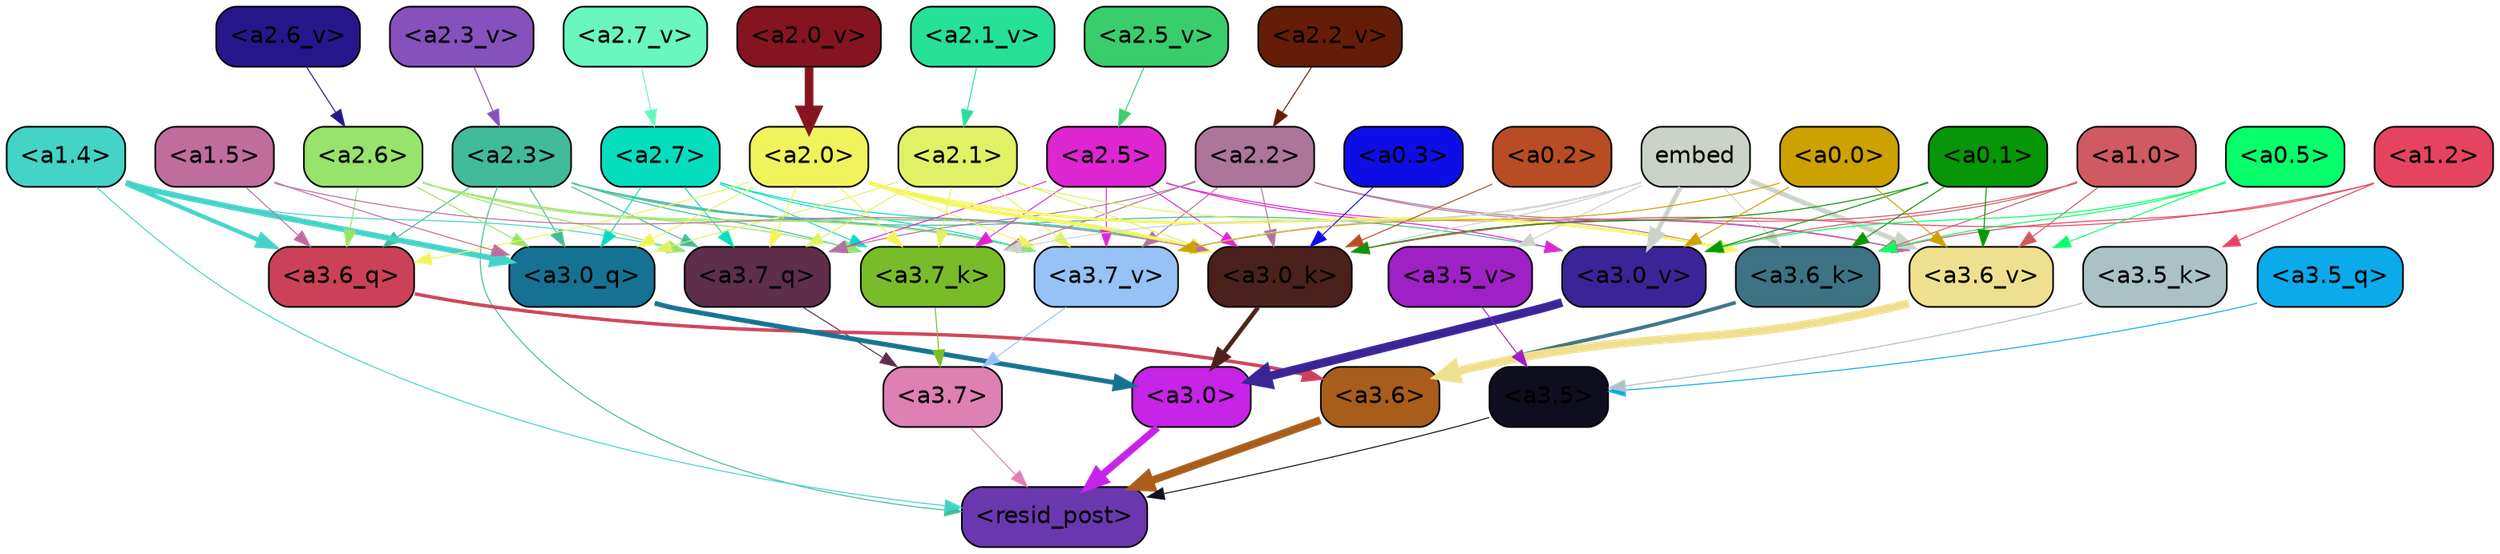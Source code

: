 strict digraph "" {
	graph [bgcolor=transparent,
		layout=dot,
		overlap=false,
		splines=true
	];
	"<a3.7>"	[color=black,
		fillcolor="#de80b4",
		fontname=Helvetica,
		shape=box,
		style="filled, rounded"];
	"<resid_post>"	[color=black,
		fillcolor="#6b37af",
		fontname=Helvetica,
		shape=box,
		style="filled, rounded"];
	"<a3.7>" -> "<resid_post>"	[color="#de80b4",
		penwidth=0.6];
	"<a3.6>"	[color=black,
		fillcolor="#a85d1b",
		fontname=Helvetica,
		shape=box,
		style="filled, rounded"];
	"<a3.6>" -> "<resid_post>"	[color="#a85d1b",
		penwidth=4.648244500160217];
	"<a3.5>"	[color=black,
		fillcolor="#0e0e1e",
		fontname=Helvetica,
		shape=box,
		style="filled, rounded"];
	"<a3.5>" -> "<resid_post>"	[color="#0e0e1e",
		penwidth=0.6];
	"<a3.0>"	[color=black,
		fillcolor="#c624e6",
		fontname=Helvetica,
		shape=box,
		style="filled, rounded"];
	"<a3.0>" -> "<resid_post>"	[color="#c624e6",
		penwidth=4.3288813829422];
	"<a2.3>"	[color=black,
		fillcolor="#42bb9a",
		fontname=Helvetica,
		shape=box,
		style="filled, rounded"];
	"<a2.3>" -> "<resid_post>"	[color="#42bb9a",
		penwidth=0.6];
	"<a3.7_q>"	[color=black,
		fillcolor="#5e2e4b",
		fontname=Helvetica,
		shape=box,
		style="filled, rounded"];
	"<a2.3>" -> "<a3.7_q>"	[color="#42bb9a",
		penwidth=0.6];
	"<a3.6_q>"	[color=black,
		fillcolor="#cb4258",
		fontname=Helvetica,
		shape=box,
		style="filled, rounded"];
	"<a2.3>" -> "<a3.6_q>"	[color="#42bb9a",
		penwidth=0.6];
	"<a3.0_q>"	[color=black,
		fillcolor="#157293",
		fontname=Helvetica,
		shape=box,
		style="filled, rounded"];
	"<a2.3>" -> "<a3.0_q>"	[color="#42bb9a",
		penwidth=0.6];
	"<a3.7_k>"	[color=black,
		fillcolor="#78bc28",
		fontname=Helvetica,
		shape=box,
		style="filled, rounded"];
	"<a2.3>" -> "<a3.7_k>"	[color="#42bb9a",
		penwidth=0.6];
	"<a3.0_k>"	[color=black,
		fillcolor="#4b211b",
		fontname=Helvetica,
		shape=box,
		style="filled, rounded"];
	"<a2.3>" -> "<a3.0_k>"	[color="#42bb9a",
		penwidth=0.6];
	"<a3.7_v>"	[color=black,
		fillcolor="#96c2f5",
		fontname=Helvetica,
		shape=box,
		style="filled, rounded"];
	"<a2.3>" -> "<a3.7_v>"	[color="#42bb9a",
		penwidth=0.6];
	"<a3.0_v>"	[color=black,
		fillcolor="#3b2497",
		fontname=Helvetica,
		shape=box,
		style="filled, rounded"];
	"<a2.3>" -> "<a3.0_v>"	[color="#42bb9a",
		penwidth=0.6];
	"<a1.4>"	[color=black,
		fillcolor="#44d3c7",
		fontname=Helvetica,
		shape=box,
		style="filled, rounded"];
	"<a1.4>" -> "<resid_post>"	[color="#44d3c7",
		penwidth=0.6];
	"<a1.4>" -> "<a3.7_q>"	[color="#44d3c7",
		penwidth=0.6];
	"<a1.4>" -> "<a3.6_q>"	[color="#44d3c7",
		penwidth=2.5397292599081993];
	"<a1.4>" -> "<a3.0_q>"	[color="#44d3c7",
		penwidth=3.3985572457313538];
	"<a3.7_q>" -> "<a3.7>"	[color="#5e2e4b",
		penwidth=0.6];
	"<a3.6_q>" -> "<a3.6>"	[color="#cb4258",
		penwidth=2.03758105635643];
	"<a3.5_q>"	[color=black,
		fillcolor="#0baaeb",
		fontname=Helvetica,
		shape=box,
		style="filled, rounded"];
	"<a3.5_q>" -> "<a3.5>"	[color="#0baaeb",
		penwidth=0.6];
	"<a3.0_q>" -> "<a3.0>"	[color="#157293",
		penwidth=2.8638100624084473];
	"<a3.7_k>" -> "<a3.7>"	[color="#78bc28",
		penwidth=0.6];
	"<a3.6_k>"	[color=black,
		fillcolor="#3d7384",
		fontname=Helvetica,
		shape=box,
		style="filled, rounded"];
	"<a3.6_k>" -> "<a3.6>"	[color="#3d7384",
		penwidth=2.174198240041733];
	"<a3.5_k>"	[color=black,
		fillcolor="#aac2c6",
		fontname=Helvetica,
		shape=box,
		style="filled, rounded"];
	"<a3.5_k>" -> "<a3.5>"	[color="#aac2c6",
		penwidth=0.6];
	"<a3.0_k>" -> "<a3.0>"	[color="#4b211b",
		penwidth=2.6274144649505615];
	"<a3.7_v>" -> "<a3.7>"	[color="#96c2f5",
		penwidth=0.6];
	"<a3.6_v>"	[color=black,
		fillcolor="#efe08f",
		fontname=Helvetica,
		shape=box,
		style="filled, rounded"];
	"<a3.6_v>" -> "<a3.6>"	[color="#efe08f",
		penwidth=5.002329230308533];
	"<a3.5_v>"	[color=black,
		fillcolor="#9f20c5",
		fontname=Helvetica,
		shape=box,
		style="filled, rounded"];
	"<a3.5_v>" -> "<a3.5>"	[color="#9f20c5",
		penwidth=0.6];
	"<a3.0_v>" -> "<a3.0>"	[color="#3b2497",
		penwidth=5.188832879066467];
	"<a2.7>"	[color=black,
		fillcolor="#04debe",
		fontname=Helvetica,
		shape=box,
		style="filled, rounded"];
	"<a2.7>" -> "<a3.7_q>"	[color="#04debe",
		penwidth=0.6];
	"<a2.7>" -> "<a3.0_q>"	[color="#04debe",
		penwidth=0.6];
	"<a2.7>" -> "<a3.7_k>"	[color="#04debe",
		penwidth=0.6];
	"<a2.7>" -> "<a3.0_k>"	[color="#04debe",
		penwidth=0.6];
	"<a2.7>" -> "<a3.7_v>"	[color="#04debe",
		penwidth=0.6];
	"<a2.6>"	[color=black,
		fillcolor="#98e36b",
		fontname=Helvetica,
		shape=box,
		style="filled, rounded"];
	"<a2.6>" -> "<a3.7_q>"	[color="#98e36b",
		penwidth=0.6];
	"<a2.6>" -> "<a3.6_q>"	[color="#98e36b",
		penwidth=0.6];
	"<a2.6>" -> "<a3.0_q>"	[color="#98e36b",
		penwidth=0.6];
	"<a2.6>" -> "<a3.7_k>"	[color="#98e36b",
		penwidth=0.6];
	"<a2.6>" -> "<a3.0_k>"	[color="#98e36b",
		penwidth=0.6];
	"<a2.6>" -> "<a3.7_v>"	[color="#98e36b",
		penwidth=0.6];
	"<a2.5>"	[color=black,
		fillcolor="#dd26d1",
		fontname=Helvetica,
		shape=box,
		style="filled, rounded"];
	"<a2.5>" -> "<a3.7_q>"	[color="#dd26d1",
		penwidth=0.6];
	"<a2.5>" -> "<a3.7_k>"	[color="#dd26d1",
		penwidth=0.6];
	"<a2.5>" -> "<a3.0_k>"	[color="#dd26d1",
		penwidth=0.6];
	"<a2.5>" -> "<a3.7_v>"	[color="#dd26d1",
		penwidth=0.6];
	"<a2.5>" -> "<a3.6_v>"	[color="#dd26d1",
		penwidth=0.6];
	"<a2.5>" -> "<a3.0_v>"	[color="#dd26d1",
		penwidth=0.6];
	"<a2.2>"	[color=black,
		fillcolor="#ad7599",
		fontname=Helvetica,
		shape=box,
		style="filled, rounded"];
	"<a2.2>" -> "<a3.7_q>"	[color="#ad7599",
		penwidth=0.6];
	"<a2.2>" -> "<a3.7_k>"	[color="#ad7599",
		penwidth=0.6];
	"<a2.2>" -> "<a3.6_k>"	[color="#ad7599",
		penwidth=0.6];
	"<a2.2>" -> "<a3.0_k>"	[color="#ad7599",
		penwidth=0.6];
	"<a2.2>" -> "<a3.7_v>"	[color="#ad7599",
		penwidth=0.6];
	"<a2.2>" -> "<a3.6_v>"	[color="#ad7599",
		penwidth=0.6];
	"<a2.1>"	[color=black,
		fillcolor="#e0f165",
		fontname=Helvetica,
		shape=box,
		style="filled, rounded"];
	"<a2.1>" -> "<a3.7_q>"	[color="#e0f165",
		penwidth=0.6];
	"<a2.1>" -> "<a3.0_q>"	[color="#e0f165",
		penwidth=0.6];
	"<a2.1>" -> "<a3.7_k>"	[color="#e0f165",
		penwidth=0.6];
	"<a2.1>" -> "<a3.6_k>"	[color="#e0f165",
		penwidth=0.6];
	"<a2.1>" -> "<a3.0_k>"	[color="#e0f165",
		penwidth=0.6];
	"<a2.1>" -> "<a3.7_v>"	[color="#e0f165",
		penwidth=0.6];
	"<a2.0>"	[color=black,
		fillcolor="#f1f35c",
		fontname=Helvetica,
		shape=box,
		style="filled, rounded"];
	"<a2.0>" -> "<a3.7_q>"	[color="#f1f35c",
		penwidth=0.6];
	"<a2.0>" -> "<a3.6_q>"	[color="#f1f35c",
		penwidth=0.6];
	"<a2.0>" -> "<a3.0_q>"	[color="#f1f35c",
		penwidth=0.6];
	"<a2.0>" -> "<a3.7_k>"	[color="#f1f35c",
		penwidth=0.6];
	"<a2.0>" -> "<a3.6_k>"	[color="#f1f35c",
		penwidth=1.5717863738536835];
	"<a2.0>" -> "<a3.0_k>"	[color="#f1f35c",
		penwidth=2.205150544643402];
	"<a2.0>" -> "<a3.7_v>"	[color="#f1f35c",
		penwidth=0.6];
	"<a1.5>"	[color=black,
		fillcolor="#bf6d9d",
		fontname=Helvetica,
		shape=box,
		style="filled, rounded"];
	"<a1.5>" -> "<a3.6_q>"	[color="#bf6d9d",
		penwidth=0.6];
	"<a1.5>" -> "<a3.0_q>"	[color="#bf6d9d",
		penwidth=0.6];
	"<a1.5>" -> "<a3.0_k>"	[color="#bf6d9d",
		penwidth=0.6];
	embed	[color=black,
		fillcolor="#cbd3c9",
		fontname=Helvetica,
		shape=box,
		style="filled, rounded"];
	embed -> "<a3.7_k>"	[color="#cbd3c9",
		penwidth=0.6];
	embed -> "<a3.6_k>"	[color="#cbd3c9",
		penwidth=0.6];
	embed -> "<a3.0_k>"	[color="#cbd3c9",
		penwidth=0.6];
	embed -> "<a3.7_v>"	[color="#cbd3c9",
		penwidth=0.6];
	embed -> "<a3.6_v>"	[color="#cbd3c9",
		penwidth=2.882729172706604];
	embed -> "<a3.5_v>"	[color="#cbd3c9",
		penwidth=0.6];
	embed -> "<a3.0_v>"	[color="#cbd3c9",
		penwidth=2.812090039253235];
	"<a1.2>"	[color=black,
		fillcolor="#e54461",
		fontname=Helvetica,
		shape=box,
		style="filled, rounded"];
	"<a1.2>" -> "<a3.6_k>"	[color="#e54461",
		penwidth=0.6];
	"<a1.2>" -> "<a3.5_k>"	[color="#e54461",
		penwidth=0.6];
	"<a1.2>" -> "<a3.0_k>"	[color="#e54461",
		penwidth=0.6];
	"<a1.0>"	[color=black,
		fillcolor="#cf5a61",
		fontname=Helvetica,
		shape=box,
		style="filled, rounded"];
	"<a1.0>" -> "<a3.6_k>"	[color="#cf5a61",
		penwidth=0.6];
	"<a1.0>" -> "<a3.0_k>"	[color="#cf5a61",
		penwidth=0.6];
	"<a1.0>" -> "<a3.6_v>"	[color="#cf5a61",
		penwidth=0.6];
	"<a1.0>" -> "<a3.0_v>"	[color="#cf5a61",
		penwidth=0.6];
	"<a0.5>"	[color=black,
		fillcolor="#06ff6b",
		fontname=Helvetica,
		shape=box,
		style="filled, rounded"];
	"<a0.5>" -> "<a3.6_k>"	[color="#06ff6b",
		penwidth=0.6];
	"<a0.5>" -> "<a3.6_v>"	[color="#06ff6b",
		penwidth=0.6];
	"<a0.5>" -> "<a3.0_v>"	[color="#06ff6b",
		penwidth=0.6281400918960571];
	"<a0.1>"	[color=black,
		fillcolor="#079608",
		fontname=Helvetica,
		shape=box,
		style="filled, rounded"];
	"<a0.1>" -> "<a3.6_k>"	[color="#079608",
		penwidth=0.6];
	"<a0.1>" -> "<a3.0_k>"	[color="#079608",
		penwidth=0.6];
	"<a0.1>" -> "<a3.6_v>"	[color="#079608",
		penwidth=0.6];
	"<a0.1>" -> "<a3.0_v>"	[color="#079608",
		penwidth=0.6];
	"<a0.3>"	[color=black,
		fillcolor="#0d0ee6",
		fontname=Helvetica,
		shape=box,
		style="filled, rounded"];
	"<a0.3>" -> "<a3.0_k>"	[color="#0d0ee6",
		penwidth=0.6];
	"<a0.2>"	[color=black,
		fillcolor="#b84d23",
		fontname=Helvetica,
		shape=box,
		style="filled, rounded"];
	"<a0.2>" -> "<a3.0_k>"	[color="#b84d23",
		penwidth=0.6];
	"<a0.0>"	[color=black,
		fillcolor="#cca200",
		fontname=Helvetica,
		shape=box,
		style="filled, rounded"];
	"<a0.0>" -> "<a3.7_v>"	[color="#cca200",
		penwidth=0.6];
	"<a0.0>" -> "<a3.6_v>"	[color="#cca200",
		penwidth=0.6];
	"<a0.0>" -> "<a3.0_v>"	[color="#cca200",
		penwidth=0.6];
	"<a2.7_v>"	[color=black,
		fillcolor="#69f7bf",
		fontname=Helvetica,
		shape=box,
		style="filled, rounded"];
	"<a2.7_v>" -> "<a2.7>"	[color="#69f7bf",
		penwidth=0.6];
	"<a2.6_v>"	[color=black,
		fillcolor="#26168c",
		fontname=Helvetica,
		shape=box,
		style="filled, rounded"];
	"<a2.6_v>" -> "<a2.6>"	[color="#26168c",
		penwidth=0.6];
	"<a2.5_v>"	[color=black,
		fillcolor="#3acd6c",
		fontname=Helvetica,
		shape=box,
		style="filled, rounded"];
	"<a2.5_v>" -> "<a2.5>"	[color="#3acd6c",
		penwidth=0.6];
	"<a2.3_v>"	[color=black,
		fillcolor="#8651bc",
		fontname=Helvetica,
		shape=box,
		style="filled, rounded"];
	"<a2.3_v>" -> "<a2.3>"	[color="#8651bc",
		penwidth=0.6];
	"<a2.2_v>"	[color=black,
		fillcolor="#651d07",
		fontname=Helvetica,
		shape=box,
		style="filled, rounded"];
	"<a2.2_v>" -> "<a2.2>"	[color="#651d07",
		penwidth=0.6];
	"<a2.1_v>"	[color=black,
		fillcolor="#26e098",
		fontname=Helvetica,
		shape=box,
		style="filled, rounded"];
	"<a2.1_v>" -> "<a2.1>"	[color="#26e098",
		penwidth=0.6];
	"<a2.0_v>"	[color=black,
		fillcolor="#851420",
		fontname=Helvetica,
		shape=box,
		style="filled, rounded"];
	"<a2.0_v>" -> "<a2.0>"	[color="#851420",
		penwidth=5.211444020271301];
}

